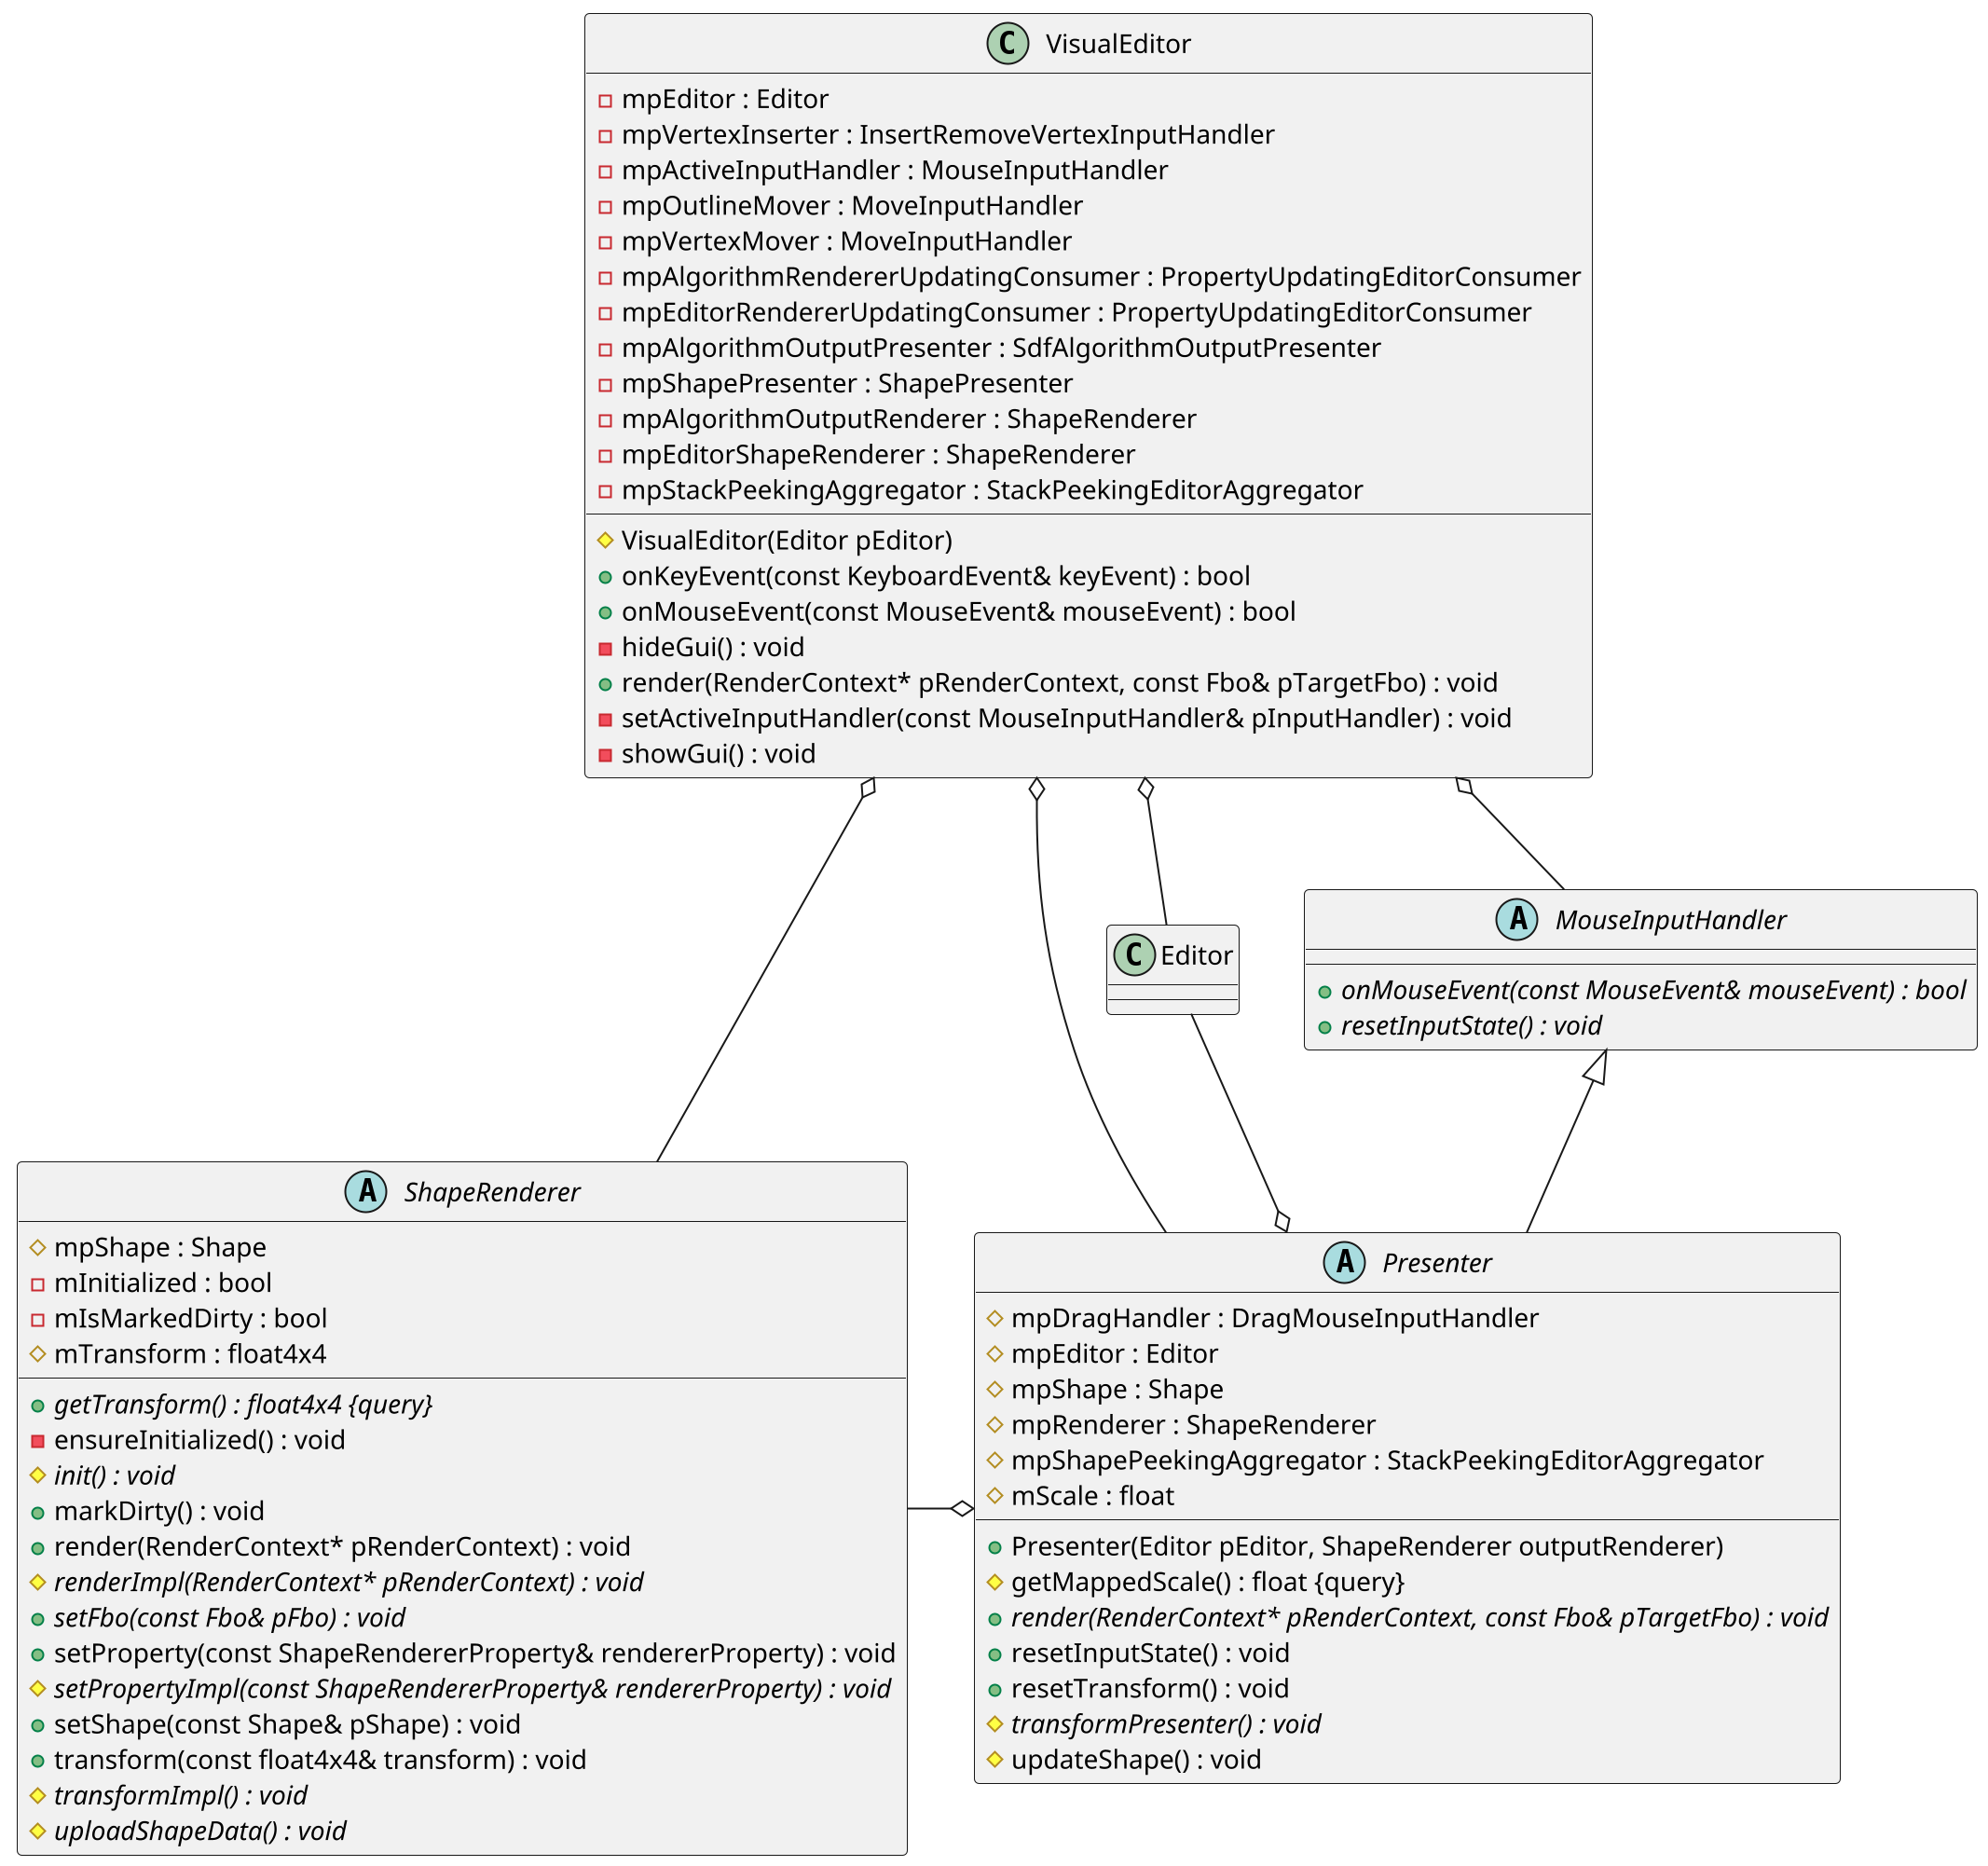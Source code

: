 @startuml

scale 2


class Editor {
}

abstract class MouseInputHandler {
    +{abstract} onMouseEvent(const MouseEvent& mouseEvent) : bool
    +{abstract} resetInputState() : void
}

abstract class Presenter {
    +Presenter(Editor pEditor, ShapeRenderer outputRenderer)
    #mpDragHandler : DragMouseInputHandler
    #mpEditor : Editor
    #mpShape : Shape
    #mpRenderer : ShapeRenderer
    #mpShapePeekingAggregator : StackPeekingEditorAggregator
    #getMappedScale() : float {query}
    #mScale : float
    +{abstract} render(RenderContext* pRenderContext, const Fbo& pTargetFbo) : void
    +resetInputState() : void
    +resetTransform() : void
    #{abstract} transformPresenter() : void
    #updateShape() : void
}

abstract class ShapeRenderer {
    #mpShape : Shape
    -mInitialized : bool
    -mIsMarkedDirty : bool
    +{abstract} getTransform() : float4x4 {query}
    #mTransform : float4x4
    -ensureInitialized() : void
    #{abstract} init() : void
    +markDirty() : void
    +render(RenderContext* pRenderContext) : void
    #{abstract} renderImpl(RenderContext* pRenderContext) : void
    +{abstract} setFbo(const Fbo& pFbo) : void
    +setProperty(const ShapeRendererProperty& rendererProperty) : void
    #{abstract} setPropertyImpl(const ShapeRendererProperty& rendererProperty) : void
    +setShape(const Shape& pShape) : void
    +transform(const float4x4& transform) : void
    #{abstract} transformImpl() : void
    #{abstract} uploadShapeData() : void
}

class VisualEditor {
    #VisualEditor(Editor pEditor)
    -mpEditor : Editor
    -mpVertexInserter : InsertRemoveVertexInputHandler
    -mpActiveInputHandler : MouseInputHandler
    -mpOutlineMover : MoveInputHandler
    -mpVertexMover : MoveInputHandler
    -mpAlgorithmRendererUpdatingConsumer : PropertyUpdatingEditorConsumer
    -mpEditorRendererUpdatingConsumer : PropertyUpdatingEditorConsumer
    -mpAlgorithmOutputPresenter : SdfAlgorithmOutputPresenter
    -mpShapePresenter : ShapePresenter
    -mpAlgorithmOutputRenderer : ShapeRenderer
    -mpEditorShapeRenderer : ShapeRenderer
    -mpStackPeekingAggregator : StackPeekingEditorAggregator
    +onKeyEvent(const KeyboardEvent& keyEvent) : bool
    +onMouseEvent(const MouseEvent& mouseEvent) : bool
    -hideGui() : void
    +render(RenderContext* pRenderContext, const Fbo& pTargetFbo) : void
    -setActiveInputHandler(const MouseInputHandler& pInputHandler) : void
    -showGui() : void
}


MouseInputHandler <|-- Presenter

Editor --o Presenter
ShapeRenderer -o Presenter
VisualEditor o-- Editor
VisualEditor o-- MouseInputHandler
VisualEditor o-- ShapeRenderer
VisualEditor o-- Presenter


@enduml
